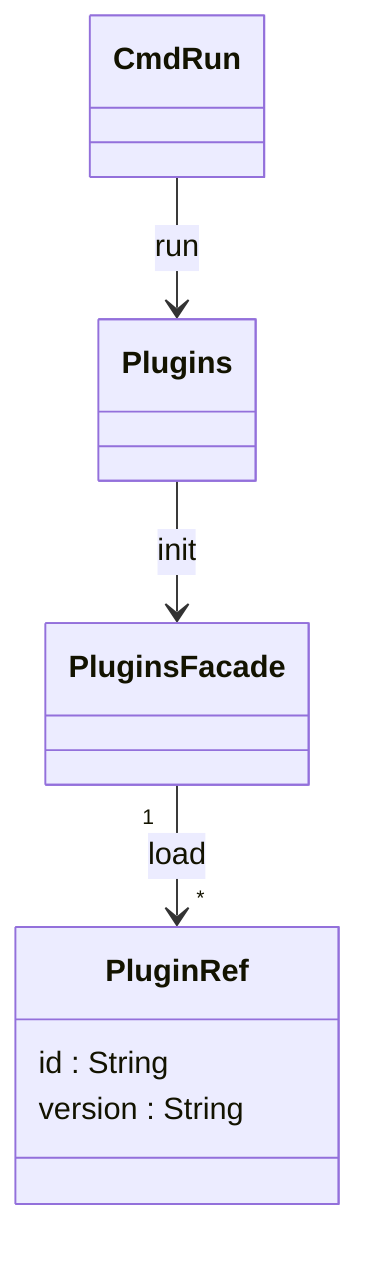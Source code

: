 classDiagram
    %%
    %% nextflow.plugin
    %%
    CmdRun --> Plugins : run

    Plugins --> PluginsFacade : init

    PluginsFacade "1" --> "*" PluginRef : load

    class PluginRef {
        id : String
        version : String
    }